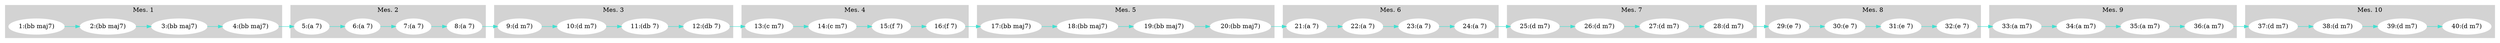 digraph G { 
rankdir=LR 
subgraph cluster0 {
node [style=filled,color=white];
style=filled;
color=lightgrey;
"1:(bb maj7)"; 
"2:(bb maj7)"; 
"3:(bb maj7)"; 
"4:(bb maj7)"; 
label = "Mes. 1"
}
subgraph cluster4 {
node [style=filled,color=white];
style=filled;
color=lightgrey;
"5:(a 7)"; 
"6:(a 7)"; 
"7:(a 7)"; 
"8:(a 7)"; 
label = "Mes. 2"
}
subgraph cluster8 {
node [style=filled,color=white];
style=filled;
color=lightgrey;
"9:(d m7)"; 
"10:(d m7)"; 
"11:(db 7)"; 
"12:(db 7)"; 
label = "Mes. 3"
}
subgraph cluster12 {
node [style=filled,color=white];
style=filled;
color=lightgrey;
"13:(c m7)"; 
"14:(c m7)"; 
"15:(f 7)"; 
"16:(f 7)"; 
label = "Mes. 4"
}
subgraph cluster16 {
node [style=filled,color=white];
style=filled;
color=lightgrey;
"17:(bb maj7)"; 
"18:(bb maj7)"; 
"19:(bb maj7)"; 
"20:(bb maj7)"; 
label = "Mes. 5"
}
subgraph cluster20 {
node [style=filled,color=white];
style=filled;
color=lightgrey;
"21:(a 7)"; 
"22:(a 7)"; 
"23:(a 7)"; 
"24:(a 7)"; 
label = "Mes. 6"
}
subgraph cluster24 {
node [style=filled,color=white];
style=filled;
color=lightgrey;
"25:(d m7)"; 
"26:(d m7)"; 
"27:(d m7)"; 
"28:(d m7)"; 
label = "Mes. 7"
}
subgraph cluster28 {
node [style=filled,color=white];
style=filled;
color=lightgrey;
"29:(e 7)"; 
"30:(e 7)"; 
"31:(e 7)"; 
"32:(e 7)"; 
label = "Mes. 8"
}
subgraph cluster32 {
node [style=filled,color=white];
style=filled;
color=lightgrey;
"33:(a m7)"; 
"34:(a m7)"; 
"35:(a m7)"; 
"36:(a m7)"; 
label = "Mes. 9"
}
subgraph cluster36 {
node [style=filled,color=white];
style=filled;
color=lightgrey;
"37:(d m7)"; 
"38:(d m7)"; 
"39:(d m7)"; 
"40:(d m7)"; 
label = "Mes. 10"
}
"1:(bb maj7)" -> "2:(bb maj7)" [color="turquoise", constraint=true];
"2:(bb maj7)" -> "3:(bb maj7)" [color="turquoise", constraint=true];
"3:(bb maj7)" -> "4:(bb maj7)" [color="turquoise", constraint=true];
"4:(bb maj7)" -> "5:(a 7)" [color="turquoise", constraint=true];
"5:(a 7)" -> "6:(a 7)" [color="turquoise", constraint=true];
"6:(a 7)" -> "7:(a 7)" [color="turquoise", constraint=true];
"7:(a 7)" -> "8:(a 7)" [color="turquoise", constraint=true];
"8:(a 7)" -> "9:(d m7)" [color="turquoise", constraint=true];
"9:(d m7)" -> "10:(d m7)" [color="turquoise", constraint=true];
"10:(d m7)" -> "11:(db 7)" [color="turquoise", constraint=true];
"11:(db 7)" -> "12:(db 7)" [color="turquoise", constraint=true];
"12:(db 7)" -> "13:(c m7)" [color="turquoise", constraint=true];
"13:(c m7)" -> "14:(c m7)" [color="turquoise", constraint=true];
"14:(c m7)" -> "15:(f 7)" [color="turquoise", constraint=true];
"15:(f 7)" -> "16:(f 7)" [color="turquoise", constraint=true];
"16:(f 7)" -> "17:(bb maj7)" [color="turquoise", constraint=true];
"17:(bb maj7)" -> "18:(bb maj7)" [color="turquoise", constraint=true];
"18:(bb maj7)" -> "19:(bb maj7)" [color="turquoise", constraint=true];
"19:(bb maj7)" -> "20:(bb maj7)" [color="turquoise", constraint=true];
"20:(bb maj7)" -> "21:(a 7)" [color="turquoise", constraint=true];
"21:(a 7)" -> "22:(a 7)" [color="turquoise", constraint=true];
"22:(a 7)" -> "23:(a 7)" [color="turquoise", constraint=true];
"23:(a 7)" -> "24:(a 7)" [color="turquoise", constraint=true];
"24:(a 7)" -> "25:(d m7)" [color="turquoise", constraint=true];
"25:(d m7)" -> "26:(d m7)" [color="turquoise", constraint=true];
"26:(d m7)" -> "27:(d m7)" [color="turquoise", constraint=true];
"27:(d m7)" -> "28:(d m7)" [color="turquoise", constraint=true];
"28:(d m7)" -> "29:(e 7)" [color="turquoise", constraint=true];
"29:(e 7)" -> "30:(e 7)" [color="turquoise", constraint=true];
"30:(e 7)" -> "31:(e 7)" [color="turquoise", constraint=true];
"31:(e 7)" -> "32:(e 7)" [color="turquoise", constraint=true];
"32:(e 7)" -> "33:(a m7)" [color="turquoise", constraint=true];
"33:(a m7)" -> "34:(a m7)" [color="turquoise", constraint=true];
"34:(a m7)" -> "35:(a m7)" [color="turquoise", constraint=true];
"35:(a m7)" -> "36:(a m7)" [color="turquoise", constraint=true];
"36:(a m7)" -> "37:(d m7)" [color="turquoise", constraint=true];
"37:(d m7)" -> "38:(d m7)" [color="turquoise", constraint=true];
"38:(d m7)" -> "39:(d m7)" [color="turquoise", constraint=true];
"39:(d m7)" -> "40:(d m7)" [color="turquoise", constraint=true];
}